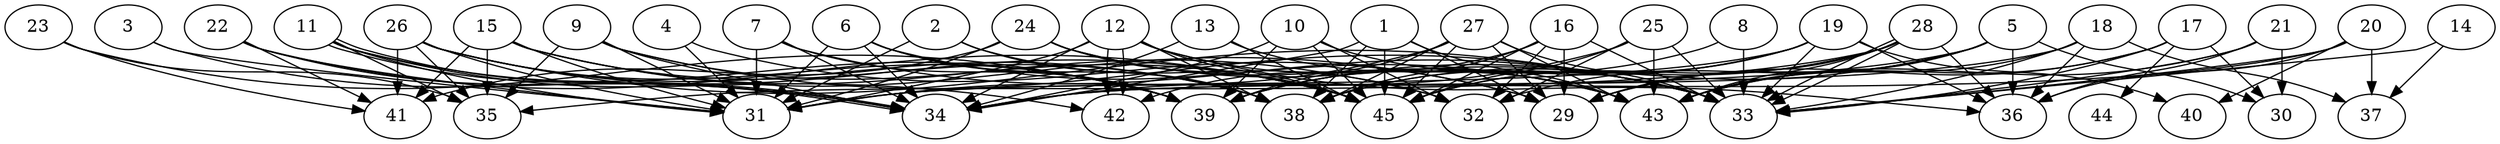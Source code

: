 // DAG automatically generated by daggen at Thu Oct  3 14:07:23 2019
// ./daggen --dot -n 45 --ccr 0.5 --fat 0.9 --regular 0.9 --density 0.6 --mindata 5242880 --maxdata 52428800 
digraph G {
  1 [size="100913152", alpha="0.10", expect_size="50456576"] 
  1 -> 29 [size ="50456576"]
  1 -> 34 [size ="50456576"]
  1 -> 38 [size ="50456576"]
  1 -> 43 [size ="50456576"]
  1 -> 45 [size ="50456576"]
  2 [size="62169088", alpha="0.11", expect_size="31084544"] 
  2 -> 31 [size ="31084544"]
  2 -> 32 [size ="31084544"]
  2 -> 38 [size ="31084544"]
  3 [size="10690560", alpha="0.19", expect_size="5345280"] 
  3 -> 31 [size ="5345280"]
  3 -> 34 [size ="5345280"]
  4 [size="14946304", alpha="0.13", expect_size="7473152"] 
  4 -> 29 [size ="7473152"]
  4 -> 31 [size ="7473152"]
  5 [size="76955648", alpha="0.04", expect_size="38477824"] 
  5 -> 29 [size ="38477824"]
  5 -> 30 [size ="38477824"]
  5 -> 31 [size ="38477824"]
  5 -> 32 [size ="38477824"]
  5 -> 36 [size ="38477824"]
  5 -> 39 [size ="38477824"]
  5 -> 43 [size ="38477824"]
  6 [size="76216320", alpha="0.10", expect_size="38108160"] 
  6 -> 31 [size ="38108160"]
  6 -> 34 [size ="38108160"]
  6 -> 38 [size ="38108160"]
  6 -> 39 [size ="38108160"]
  6 -> 43 [size ="38108160"]
  7 [size="39624704", alpha="0.18", expect_size="19812352"] 
  7 -> 31 [size ="19812352"]
  7 -> 33 [size ="19812352"]
  7 -> 34 [size ="19812352"]
  7 -> 39 [size ="19812352"]
  8 [size="13189120", alpha="0.07", expect_size="6594560"] 
  8 -> 33 [size ="6594560"]
  8 -> 39 [size ="6594560"]
  9 [size="89610240", alpha="0.15", expect_size="44805120"] 
  9 -> 31 [size ="44805120"]
  9 -> 33 [size ="44805120"]
  9 -> 34 [size ="44805120"]
  9 -> 35 [size ="44805120"]
  9 -> 45 [size ="44805120"]
  10 [size="93313024", alpha="0.01", expect_size="46656512"] 
  10 -> 32 [size ="46656512"]
  10 -> 33 [size ="46656512"]
  10 -> 34 [size ="46656512"]
  10 -> 39 [size ="46656512"]
  10 -> 45 [size ="46656512"]
  11 [size="33394688", alpha="0.09", expect_size="16697344"] 
  11 -> 31 [size ="16697344"]
  11 -> 34 [size ="16697344"]
  11 -> 34 [size ="16697344"]
  11 -> 35 [size ="16697344"]
  11 -> 39 [size ="16697344"]
  11 -> 42 [size ="16697344"]
  12 [size="80742400", alpha="0.01", expect_size="40371200"] 
  12 -> 31 [size ="40371200"]
  12 -> 34 [size ="40371200"]
  12 -> 36 [size ="40371200"]
  12 -> 38 [size ="40371200"]
  12 -> 42 [size ="40371200"]
  12 -> 42 [size ="40371200"]
  12 -> 43 [size ="40371200"]
  12 -> 45 [size ="40371200"]
  13 [size="38461440", alpha="0.01", expect_size="19230720"] 
  13 -> 34 [size ="19230720"]
  13 -> 43 [size ="19230720"]
  13 -> 45 [size ="19230720"]
  14 [size="35555328", alpha="0.06", expect_size="17777664"] 
  14 -> 33 [size ="17777664"]
  14 -> 37 [size ="17777664"]
  15 [size="99096576", alpha="0.08", expect_size="49548288"] 
  15 -> 29 [size ="49548288"]
  15 -> 31 [size ="49548288"]
  15 -> 32 [size ="49548288"]
  15 -> 35 [size ="49548288"]
  15 -> 38 [size ="49548288"]
  15 -> 41 [size ="49548288"]
  16 [size="23097344", alpha="0.18", expect_size="11548672"] 
  16 -> 29 [size ="11548672"]
  16 -> 32 [size ="11548672"]
  16 -> 33 [size ="11548672"]
  16 -> 38 [size ="11548672"]
  16 -> 42 [size ="11548672"]
  16 -> 45 [size ="11548672"]
  17 [size="71917568", alpha="0.13", expect_size="35958784"] 
  17 -> 29 [size ="35958784"]
  17 -> 30 [size ="35958784"]
  17 -> 33 [size ="35958784"]
  17 -> 43 [size ="35958784"]
  17 -> 44 [size ="35958784"]
  18 [size="61419520", alpha="0.02", expect_size="30709760"] 
  18 -> 33 [size ="30709760"]
  18 -> 34 [size ="30709760"]
  18 -> 36 [size ="30709760"]
  18 -> 37 [size ="30709760"]
  18 -> 43 [size ="30709760"]
  19 [size="96137216", alpha="0.03", expect_size="48068608"] 
  19 -> 31 [size ="48068608"]
  19 -> 33 [size ="48068608"]
  19 -> 36 [size ="48068608"]
  19 -> 38 [size ="48068608"]
  19 -> 39 [size ="48068608"]
  19 -> 40 [size ="48068608"]
  19 -> 45 [size ="48068608"]
  20 [size="73811968", alpha="0.08", expect_size="36905984"] 
  20 -> 33 [size ="36905984"]
  20 -> 34 [size ="36905984"]
  20 -> 36 [size ="36905984"]
  20 -> 37 [size ="36905984"]
  20 -> 40 [size ="36905984"]
  21 [size="78927872", alpha="0.13", expect_size="39463936"] 
  21 -> 30 [size ="39463936"]
  21 -> 33 [size ="39463936"]
  21 -> 36 [size ="39463936"]
  21 -> 43 [size ="39463936"]
  22 [size="25477120", alpha="0.08", expect_size="12738560"] 
  22 -> 31 [size ="12738560"]
  22 -> 34 [size ="12738560"]
  22 -> 41 [size ="12738560"]
  22 -> 45 [size ="12738560"]
  23 [size="29964288", alpha="0.04", expect_size="14982144"] 
  23 -> 35 [size ="14982144"]
  23 -> 39 [size ="14982144"]
  23 -> 41 [size ="14982144"]
  24 [size="35086336", alpha="0.00", expect_size="17543168"] 
  24 -> 31 [size ="17543168"]
  24 -> 33 [size ="17543168"]
  24 -> 41 [size ="17543168"]
  24 -> 43 [size ="17543168"]
  24 -> 45 [size ="17543168"]
  25 [size="65673216", alpha="0.11", expect_size="32836608"] 
  25 -> 32 [size ="32836608"]
  25 -> 33 [size ="32836608"]
  25 -> 34 [size ="32836608"]
  25 -> 43 [size ="32836608"]
  25 -> 45 [size ="32836608"]
  26 [size="101922816", alpha="0.15", expect_size="50961408"] 
  26 -> 31 [size ="50961408"]
  26 -> 33 [size ="50961408"]
  26 -> 35 [size ="50961408"]
  26 -> 38 [size ="50961408"]
  26 -> 39 [size ="50961408"]
  26 -> 41 [size ="50961408"]
  26 -> 45 [size ="50961408"]
  27 [size="92692480", alpha="0.06", expect_size="46346240"] 
  27 -> 29 [size ="46346240"]
  27 -> 31 [size ="46346240"]
  27 -> 33 [size ="46346240"]
  27 -> 38 [size ="46346240"]
  27 -> 39 [size ="46346240"]
  27 -> 43 [size ="46346240"]
  27 -> 45 [size ="46346240"]
  28 [size="61118464", alpha="0.17", expect_size="30559232"] 
  28 -> 29 [size ="30559232"]
  28 -> 33 [size ="30559232"]
  28 -> 33 [size ="30559232"]
  28 -> 35 [size ="30559232"]
  28 -> 36 [size ="30559232"]
  28 -> 38 [size ="30559232"]
  28 -> 43 [size ="30559232"]
  28 -> 45 [size ="30559232"]
  29 [size="69971968", alpha="0.05", expect_size="34985984"] 
  30 [size="84084736", alpha="0.10", expect_size="42042368"] 
  31 [size="28831744", alpha="0.01", expect_size="14415872"] 
  32 [size="89016320", alpha="0.06", expect_size="44508160"] 
  33 [size="33208320", alpha="0.17", expect_size="16604160"] 
  34 [size="50354176", alpha="0.13", expect_size="25177088"] 
  35 [size="50548736", alpha="0.09", expect_size="25274368"] 
  36 [size="100257792", alpha="0.07", expect_size="50128896"] 
  37 [size="76474368", alpha="0.18", expect_size="38237184"] 
  38 [size="102707200", alpha="0.19", expect_size="51353600"] 
  39 [size="87289856", alpha="0.19", expect_size="43644928"] 
  40 [size="14974976", alpha="0.13", expect_size="7487488"] 
  41 [size="62961664", alpha="0.00", expect_size="31480832"] 
  42 [size="65419264", alpha="0.11", expect_size="32709632"] 
  43 [size="92600320", alpha="0.06", expect_size="46300160"] 
  44 [size="78114816", alpha="0.07", expect_size="39057408"] 
  45 [size="47032320", alpha="0.19", expect_size="23516160"] 
}
